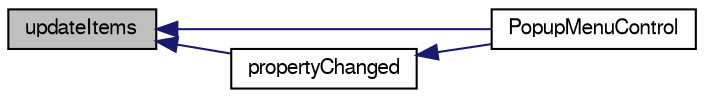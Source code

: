 digraph G
{
  edge [fontname="FreeSans",fontsize="10",labelfontname="FreeSans",labelfontsize="10"];
  node [fontname="FreeSans",fontsize="10",shape=record];
  rankdir="LR";
  Node1 [label="updateItems",height=0.2,width=0.4,color="black", fillcolor="grey75", style="filled" fontcolor="black"];
  Node1 -> Node2 [dir="back",color="midnightblue",fontsize="10",style="solid",fontname="FreeSans"];
  Node2 [label="PopupMenuControl",height=0.2,width=0.4,color="black", fillcolor="white", style="filled",URL="$classorg_1_1octave_1_1graphics_1_1_popup_menu_control.html#a4a417377bd178f8ac436832b94fa415c"];
  Node1 -> Node3 [dir="back",color="midnightblue",fontsize="10",style="solid",fontname="FreeSans"];
  Node3 [label="propertyChanged",height=0.2,width=0.4,color="black", fillcolor="white", style="filled",URL="$classorg_1_1octave_1_1graphics_1_1_popup_menu_control.html#a15b63fbbc7c3a7ad69eb51e60232e1cb"];
  Node3 -> Node2 [dir="back",color="midnightblue",fontsize="10",style="solid",fontname="FreeSans"];
}
